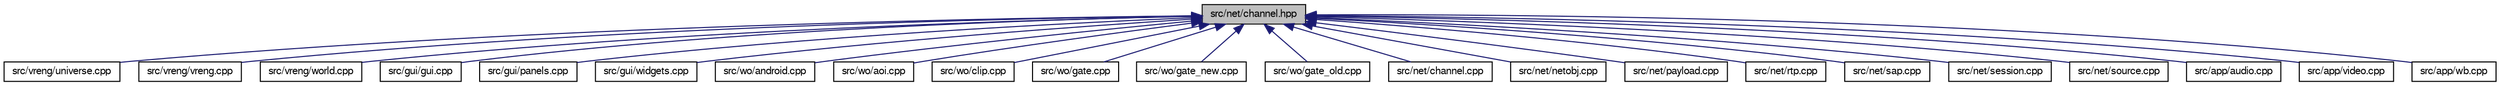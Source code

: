 digraph "src/net/channel.hpp"
{
 // LATEX_PDF_SIZE
  bgcolor="transparent";
  edge [fontname="FreeSans",fontsize="10",labelfontname="FreeSans",labelfontsize="10"];
  node [fontname="FreeSans",fontsize="10",shape=record];
  Node1 [label="src/net/channel.hpp",height=0.2,width=0.4,color="black", fillcolor="grey75", style="filled", fontcolor="black",tooltip=" "];
  Node1 -> Node2 [dir="back",color="midnightblue",fontsize="10",style="solid",fontname="FreeSans"];
  Node2 [label="src/vreng/universe.cpp",height=0.2,width=0.4,color="black",URL="$a00125.html",tooltip=" "];
  Node1 -> Node3 [dir="back",color="midnightblue",fontsize="10",style="solid",fontname="FreeSans"];
  Node3 [label="src/vreng/vreng.cpp",height=0.2,width=0.4,color="black",URL="$a00140.html",tooltip=" "];
  Node1 -> Node4 [dir="back",color="midnightblue",fontsize="10",style="solid",fontname="FreeSans"];
  Node4 [label="src/vreng/world.cpp",height=0.2,width=0.4,color="black",URL="$a00146.html",tooltip=" "];
  Node1 -> Node5 [dir="back",color="midnightblue",fontsize="10",style="solid",fontname="FreeSans"];
  Node5 [label="src/gui/gui.cpp",height=0.2,width=0.4,color="black",URL="$a00206.html",tooltip=" "];
  Node1 -> Node6 [dir="back",color="midnightblue",fontsize="10",style="solid",fontname="FreeSans"];
  Node6 [label="src/gui/panels.cpp",height=0.2,width=0.4,color="black",URL="$a00242.html",tooltip=" "];
  Node1 -> Node7 [dir="back",color="midnightblue",fontsize="10",style="solid",fontname="FreeSans"];
  Node7 [label="src/gui/widgets.cpp",height=0.2,width=0.4,color="black",URL="$a00260.html",tooltip=" "];
  Node1 -> Node8 [dir="back",color="midnightblue",fontsize="10",style="solid",fontname="FreeSans"];
  Node8 [label="src/wo/android.cpp",height=0.2,width=0.4,color="black",URL="$a00272.html",tooltip=" "];
  Node1 -> Node9 [dir="back",color="midnightblue",fontsize="10",style="solid",fontname="FreeSans"];
  Node9 [label="src/wo/aoi.cpp",height=0.2,width=0.4,color="black",URL="$a00290.html",tooltip=" "];
  Node1 -> Node10 [dir="back",color="midnightblue",fontsize="10",style="solid",fontname="FreeSans"];
  Node10 [label="src/wo/clip.cpp",height=0.2,width=0.4,color="black",URL="$a00368.html",tooltip=" "];
  Node1 -> Node11 [dir="back",color="midnightblue",fontsize="10",style="solid",fontname="FreeSans"];
  Node11 [label="src/wo/gate.cpp",height=0.2,width=0.4,color="black",URL="$a00479.html",tooltip=" "];
  Node1 -> Node12 [dir="back",color="midnightblue",fontsize="10",style="solid",fontname="FreeSans"];
  Node12 [label="src/wo/gate_new.cpp",height=0.2,width=0.4,color="black",URL="$a00485.html",tooltip=" "];
  Node1 -> Node13 [dir="back",color="midnightblue",fontsize="10",style="solid",fontname="FreeSans"];
  Node13 [label="src/wo/gate_old.cpp",height=0.2,width=0.4,color="black",URL="$a00491.html",tooltip=" "];
  Node1 -> Node14 [dir="back",color="midnightblue",fontsize="10",style="solid",fontname="FreeSans"];
  Node14 [label="src/net/channel.cpp",height=0.2,width=0.4,color="black",URL="$a00869.html",tooltip=" "];
  Node1 -> Node15 [dir="back",color="midnightblue",fontsize="10",style="solid",fontname="FreeSans"];
  Node15 [label="src/net/netobj.cpp",height=0.2,width=0.4,color="black",URL="$a00881.html",tooltip=" "];
  Node1 -> Node16 [dir="back",color="midnightblue",fontsize="10",style="solid",fontname="FreeSans"];
  Node16 [label="src/net/payload.cpp",height=0.2,width=0.4,color="black",URL="$a00899.html",tooltip=" "];
  Node1 -> Node17 [dir="back",color="midnightblue",fontsize="10",style="solid",fontname="FreeSans"];
  Node17 [label="src/net/rtp.cpp",height=0.2,width=0.4,color="black",URL="$a00905.html",tooltip=" "];
  Node1 -> Node18 [dir="back",color="midnightblue",fontsize="10",style="solid",fontname="FreeSans"];
  Node18 [label="src/net/sap.cpp",height=0.2,width=0.4,color="black",URL="$a00911.html",tooltip=" "];
  Node1 -> Node19 [dir="back",color="midnightblue",fontsize="10",style="solid",fontname="FreeSans"];
  Node19 [label="src/net/session.cpp",height=0.2,width=0.4,color="black",URL="$a00917.html",tooltip=" "];
  Node1 -> Node20 [dir="back",color="midnightblue",fontsize="10",style="solid",fontname="FreeSans"];
  Node20 [label="src/net/source.cpp",height=0.2,width=0.4,color="black",URL="$a00923.html",tooltip=" "];
  Node1 -> Node21 [dir="back",color="midnightblue",fontsize="10",style="solid",fontname="FreeSans"];
  Node21 [label="src/app/audio.cpp",height=0.2,width=0.4,color="black",URL="$a01235.html",tooltip=" "];
  Node1 -> Node22 [dir="back",color="midnightblue",fontsize="10",style="solid",fontname="FreeSans"];
  Node22 [label="src/app/video.cpp",height=0.2,width=0.4,color="black",URL="$a01289.html",tooltip=" "];
  Node1 -> Node23 [dir="back",color="midnightblue",fontsize="10",style="solid",fontname="FreeSans"];
  Node23 [label="src/app/wb.cpp",height=0.2,width=0.4,color="black",URL="$a01301.html",tooltip=" "];
}
